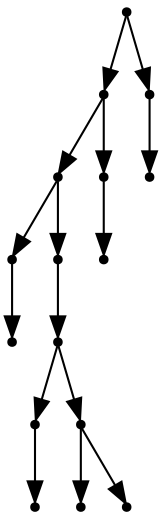 digraph {
  15 [shape=point];
  12 [shape=point];
  9 [shape=point];
  1 [shape=point];
  0 [shape=point];
  8 [shape=point];
  7 [shape=point];
  3 [shape=point];
  2 [shape=point];
  6 [shape=point];
  4 [shape=point];
  5 [shape=point];
  11 [shape=point];
  10 [shape=point];
  14 [shape=point];
  13 [shape=point];
15 -> 12;
12 -> 9;
9 -> 1;
1 -> 0;
9 -> 8;
8 -> 7;
7 -> 3;
3 -> 2;
7 -> 6;
6 -> 4;
6 -> 5;
12 -> 11;
11 -> 10;
15 -> 14;
14 -> 13;
}
